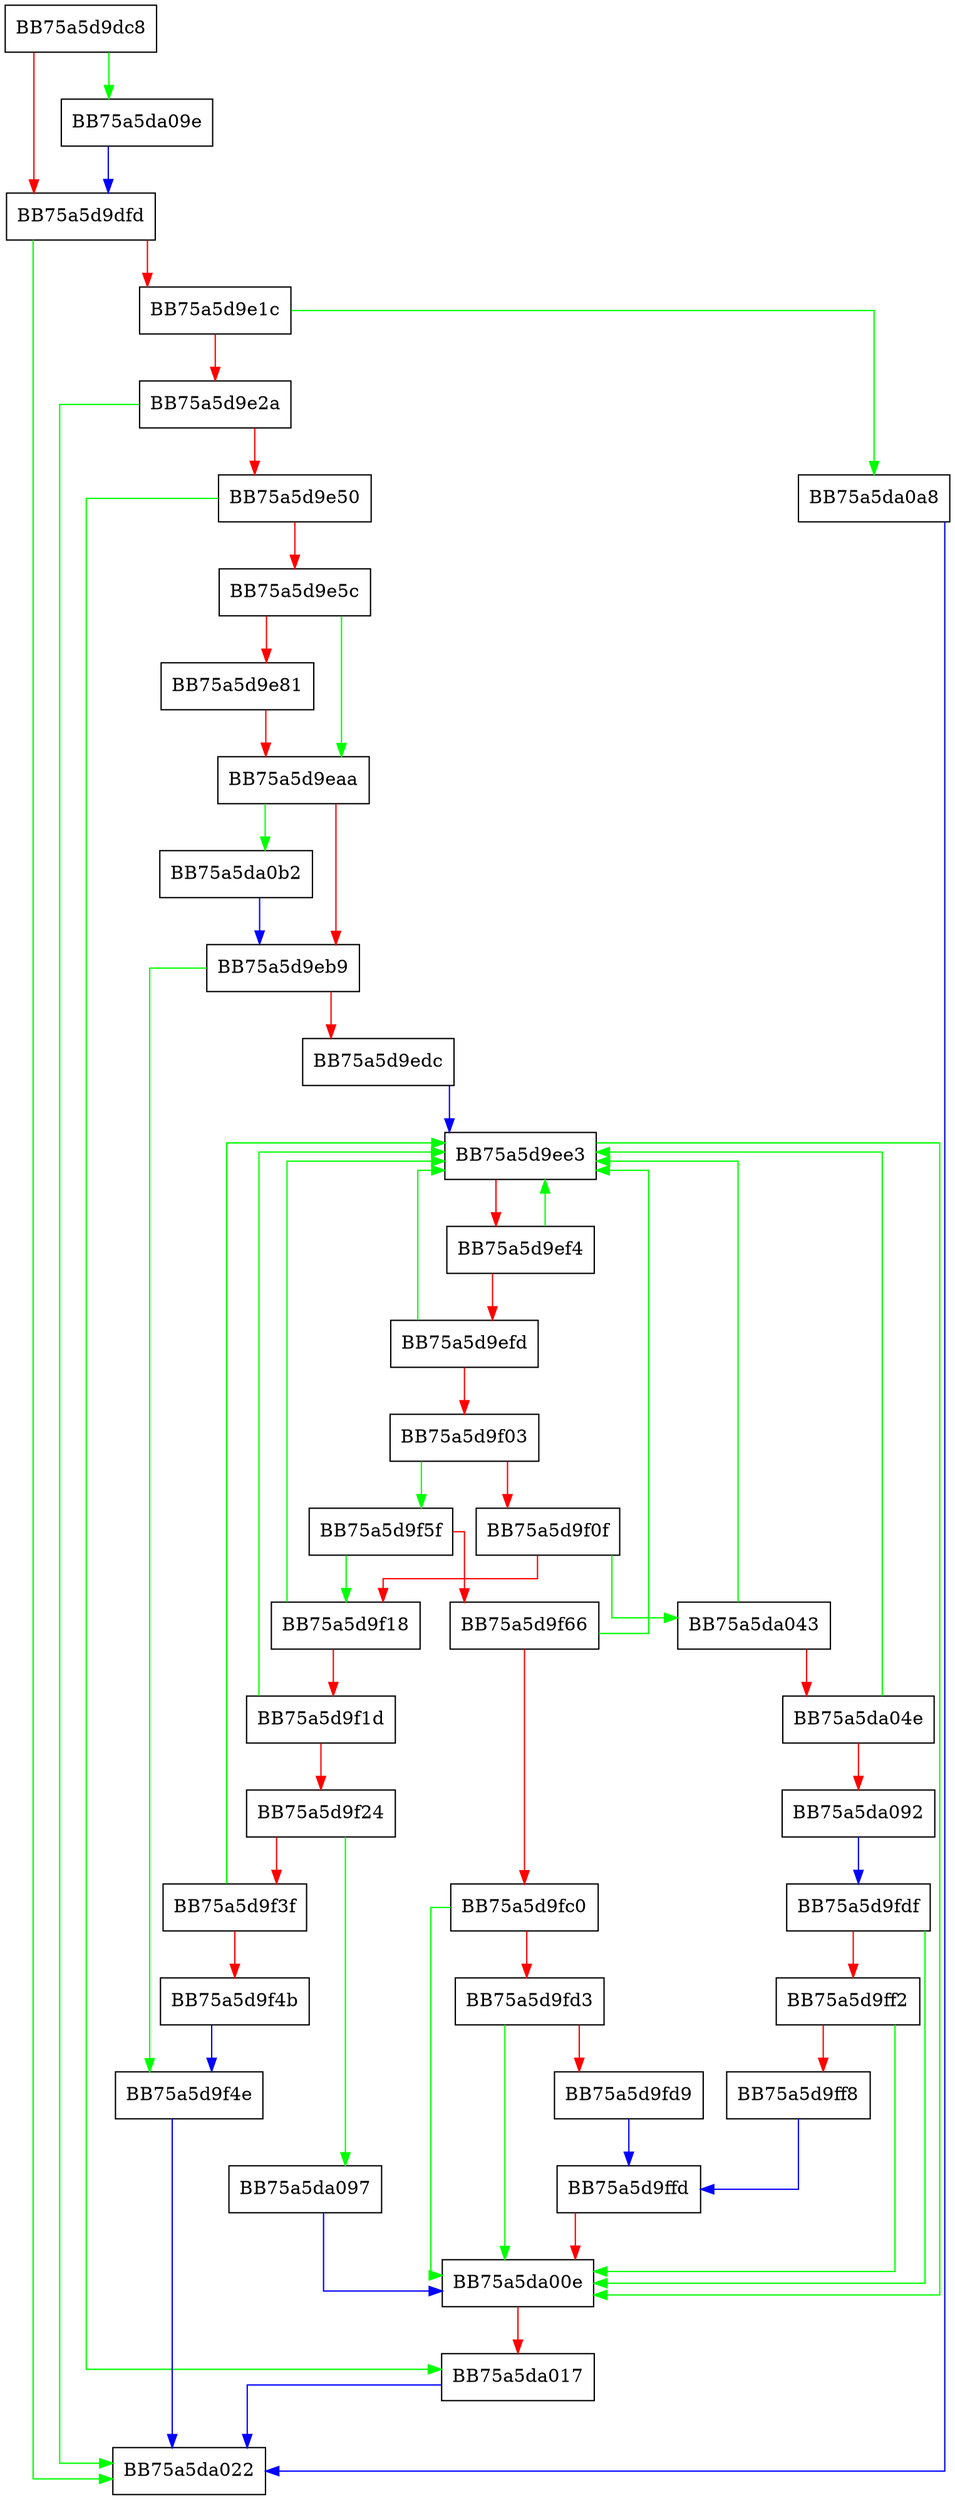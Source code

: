 digraph Attach {
  node [shape="box"];
  graph [splines=ortho];
  BB75a5d9dc8 -> BB75a5da09e [color="green"];
  BB75a5d9dc8 -> BB75a5d9dfd [color="red"];
  BB75a5d9dfd -> BB75a5da022 [color="green"];
  BB75a5d9dfd -> BB75a5d9e1c [color="red"];
  BB75a5d9e1c -> BB75a5da0a8 [color="green"];
  BB75a5d9e1c -> BB75a5d9e2a [color="red"];
  BB75a5d9e2a -> BB75a5da022 [color="green"];
  BB75a5d9e2a -> BB75a5d9e50 [color="red"];
  BB75a5d9e50 -> BB75a5da017 [color="green"];
  BB75a5d9e50 -> BB75a5d9e5c [color="red"];
  BB75a5d9e5c -> BB75a5d9eaa [color="green"];
  BB75a5d9e5c -> BB75a5d9e81 [color="red"];
  BB75a5d9e81 -> BB75a5d9eaa [color="red"];
  BB75a5d9eaa -> BB75a5da0b2 [color="green"];
  BB75a5d9eaa -> BB75a5d9eb9 [color="red"];
  BB75a5d9eb9 -> BB75a5d9f4e [color="green"];
  BB75a5d9eb9 -> BB75a5d9edc [color="red"];
  BB75a5d9edc -> BB75a5d9ee3 [color="blue"];
  BB75a5d9ee3 -> BB75a5da00e [color="green"];
  BB75a5d9ee3 -> BB75a5d9ef4 [color="red"];
  BB75a5d9ef4 -> BB75a5d9ee3 [color="green"];
  BB75a5d9ef4 -> BB75a5d9efd [color="red"];
  BB75a5d9efd -> BB75a5d9ee3 [color="green"];
  BB75a5d9efd -> BB75a5d9f03 [color="red"];
  BB75a5d9f03 -> BB75a5d9f5f [color="green"];
  BB75a5d9f03 -> BB75a5d9f0f [color="red"];
  BB75a5d9f0f -> BB75a5da043 [color="green"];
  BB75a5d9f0f -> BB75a5d9f18 [color="red"];
  BB75a5d9f18 -> BB75a5d9ee3 [color="green"];
  BB75a5d9f18 -> BB75a5d9f1d [color="red"];
  BB75a5d9f1d -> BB75a5d9ee3 [color="green"];
  BB75a5d9f1d -> BB75a5d9f24 [color="red"];
  BB75a5d9f24 -> BB75a5da097 [color="green"];
  BB75a5d9f24 -> BB75a5d9f3f [color="red"];
  BB75a5d9f3f -> BB75a5d9ee3 [color="green"];
  BB75a5d9f3f -> BB75a5d9f4b [color="red"];
  BB75a5d9f4b -> BB75a5d9f4e [color="blue"];
  BB75a5d9f4e -> BB75a5da022 [color="blue"];
  BB75a5d9f5f -> BB75a5d9f18 [color="green"];
  BB75a5d9f5f -> BB75a5d9f66 [color="red"];
  BB75a5d9f66 -> BB75a5d9ee3 [color="green"];
  BB75a5d9f66 -> BB75a5d9fc0 [color="red"];
  BB75a5d9fc0 -> BB75a5da00e [color="green"];
  BB75a5d9fc0 -> BB75a5d9fd3 [color="red"];
  BB75a5d9fd3 -> BB75a5da00e [color="green"];
  BB75a5d9fd3 -> BB75a5d9fd9 [color="red"];
  BB75a5d9fd9 -> BB75a5d9ffd [color="blue"];
  BB75a5d9fdf -> BB75a5da00e [color="green"];
  BB75a5d9fdf -> BB75a5d9ff2 [color="red"];
  BB75a5d9ff2 -> BB75a5da00e [color="green"];
  BB75a5d9ff2 -> BB75a5d9ff8 [color="red"];
  BB75a5d9ff8 -> BB75a5d9ffd [color="blue"];
  BB75a5d9ffd -> BB75a5da00e [color="red"];
  BB75a5da00e -> BB75a5da017 [color="red"];
  BB75a5da017 -> BB75a5da022 [color="blue"];
  BB75a5da043 -> BB75a5d9ee3 [color="green"];
  BB75a5da043 -> BB75a5da04e [color="red"];
  BB75a5da04e -> BB75a5d9ee3 [color="green"];
  BB75a5da04e -> BB75a5da092 [color="red"];
  BB75a5da092 -> BB75a5d9fdf [color="blue"];
  BB75a5da097 -> BB75a5da00e [color="blue"];
  BB75a5da09e -> BB75a5d9dfd [color="blue"];
  BB75a5da0a8 -> BB75a5da022 [color="blue"];
  BB75a5da0b2 -> BB75a5d9eb9 [color="blue"];
}